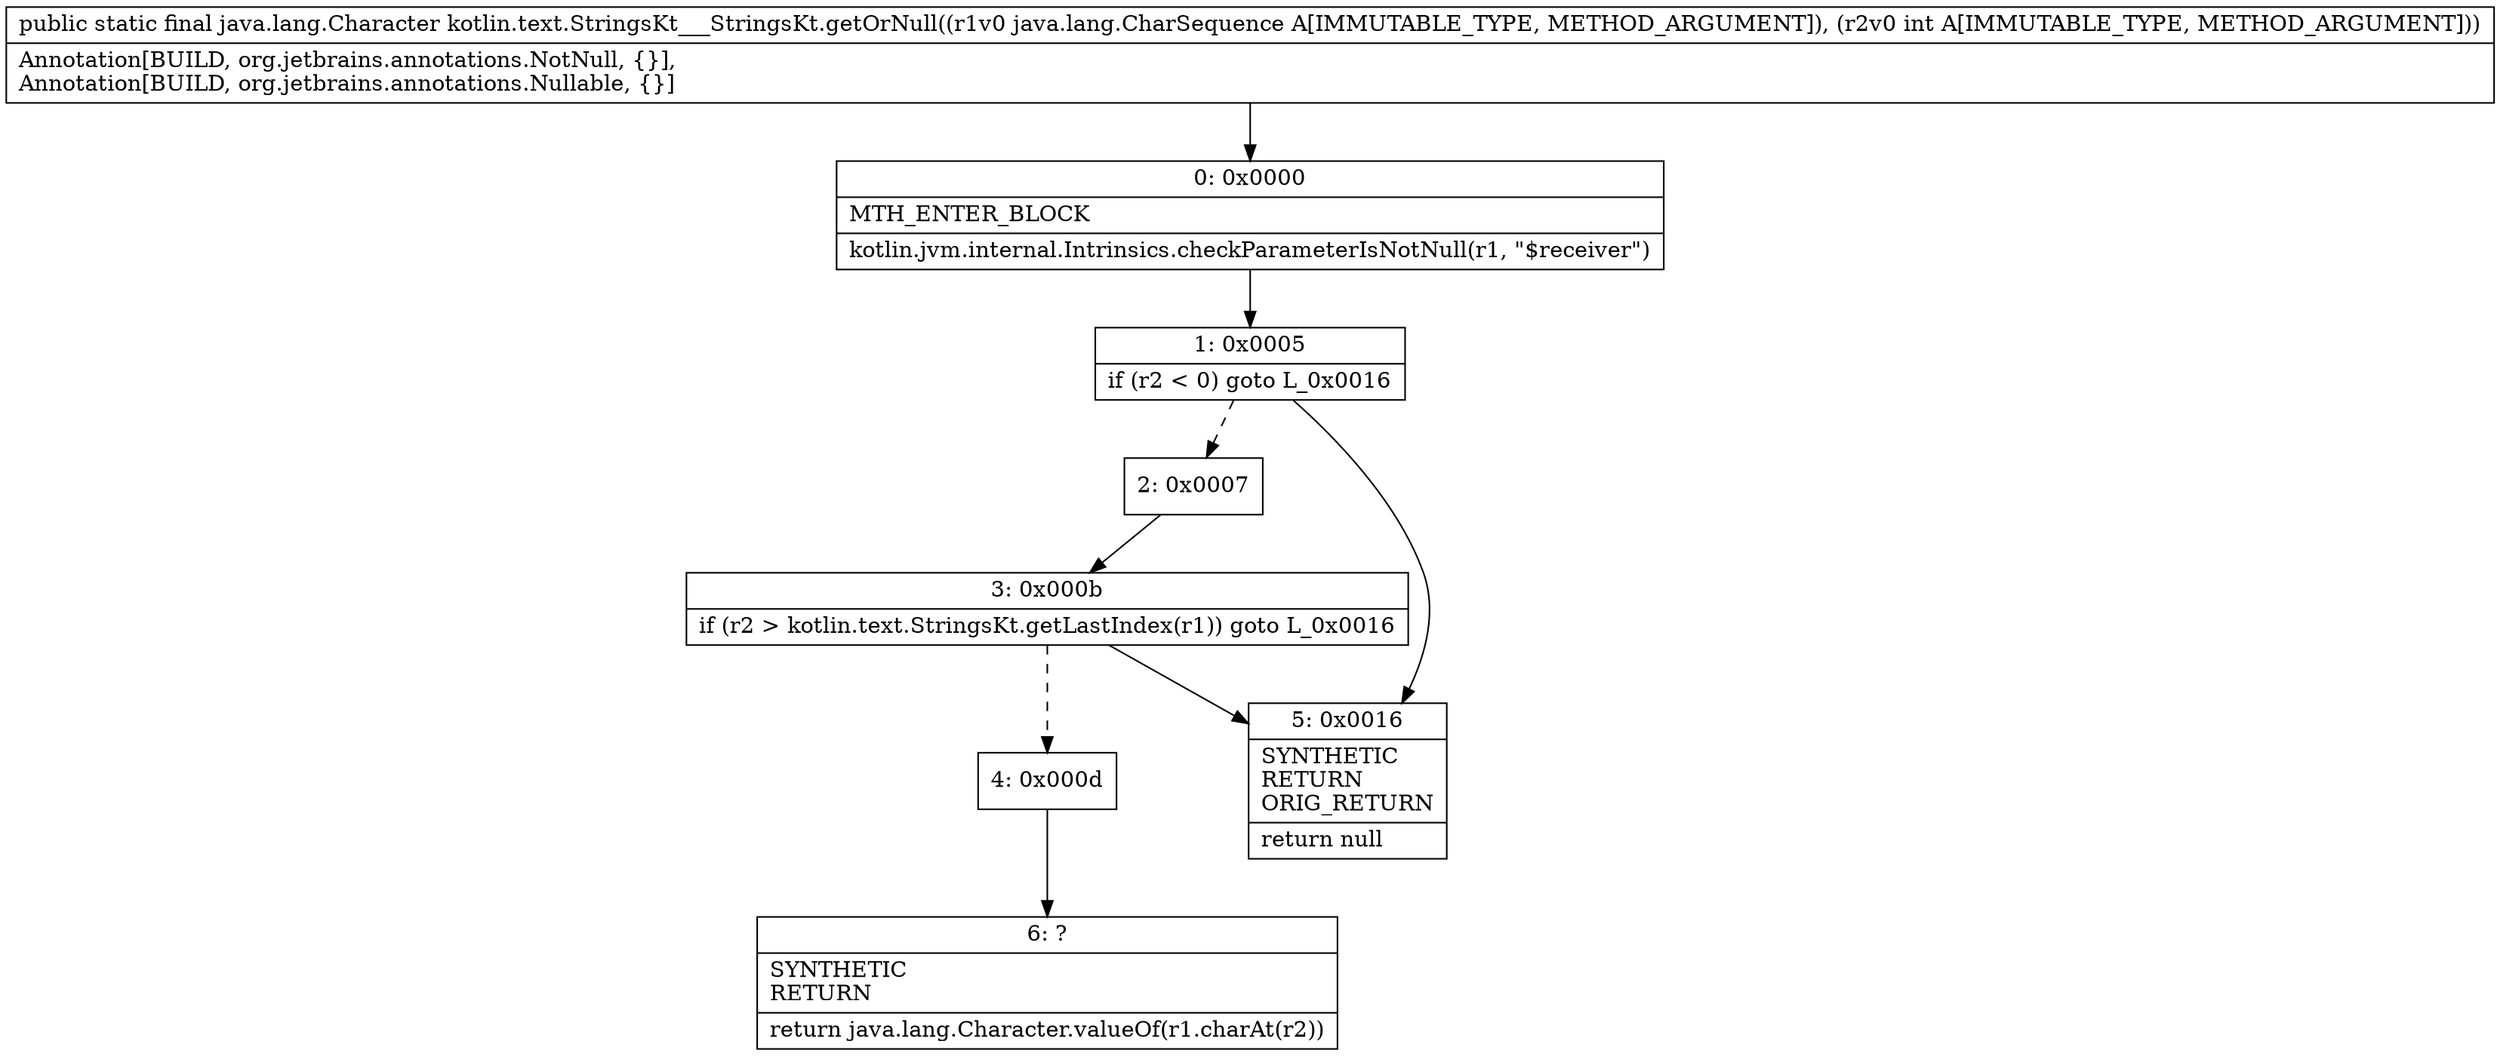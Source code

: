 digraph "CFG forkotlin.text.StringsKt___StringsKt.getOrNull(Ljava\/lang\/CharSequence;I)Ljava\/lang\/Character;" {
Node_0 [shape=record,label="{0\:\ 0x0000|MTH_ENTER_BLOCK\l|kotlin.jvm.internal.Intrinsics.checkParameterIsNotNull(r1, \"$receiver\")\l}"];
Node_1 [shape=record,label="{1\:\ 0x0005|if (r2 \< 0) goto L_0x0016\l}"];
Node_2 [shape=record,label="{2\:\ 0x0007}"];
Node_3 [shape=record,label="{3\:\ 0x000b|if (r2 \> kotlin.text.StringsKt.getLastIndex(r1)) goto L_0x0016\l}"];
Node_4 [shape=record,label="{4\:\ 0x000d}"];
Node_5 [shape=record,label="{5\:\ 0x0016|SYNTHETIC\lRETURN\lORIG_RETURN\l|return null\l}"];
Node_6 [shape=record,label="{6\:\ ?|SYNTHETIC\lRETURN\l|return java.lang.Character.valueOf(r1.charAt(r2))\l}"];
MethodNode[shape=record,label="{public static final java.lang.Character kotlin.text.StringsKt___StringsKt.getOrNull((r1v0 java.lang.CharSequence A[IMMUTABLE_TYPE, METHOD_ARGUMENT]), (r2v0 int A[IMMUTABLE_TYPE, METHOD_ARGUMENT]))  | Annotation[BUILD, org.jetbrains.annotations.NotNull, \{\}], \lAnnotation[BUILD, org.jetbrains.annotations.Nullable, \{\}]\l}"];
MethodNode -> Node_0;
Node_0 -> Node_1;
Node_1 -> Node_2[style=dashed];
Node_1 -> Node_5;
Node_2 -> Node_3;
Node_3 -> Node_4[style=dashed];
Node_3 -> Node_5;
Node_4 -> Node_6;
}


